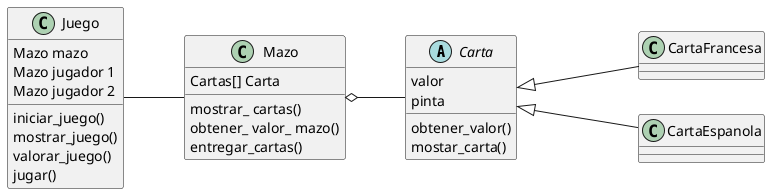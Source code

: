 @startuml
left to right direction

abstract Carta
Carta <|--- CartaFrancesa
Carta <|--- CartaEspanola
Mazo o-- Carta
Juego -- Mazo

Juego : iniciar_juego()
Juego : mostrar_juego()
Juego : valorar_juego()
Juego : jugar()
Juego : Mazo mazo
Juego : Mazo jugador 1 
Juego : Mazo jugador 2


Carta : valor
Carta : pinta
Carta : obtener_valor()
Carta : mostar_carta()

Mazo : Cartas[] Carta
Mazo : mostrar_ cartas()
Mazo : obtener_ valor_ mazo()
Mazo : entregar_cartas()





@enduml